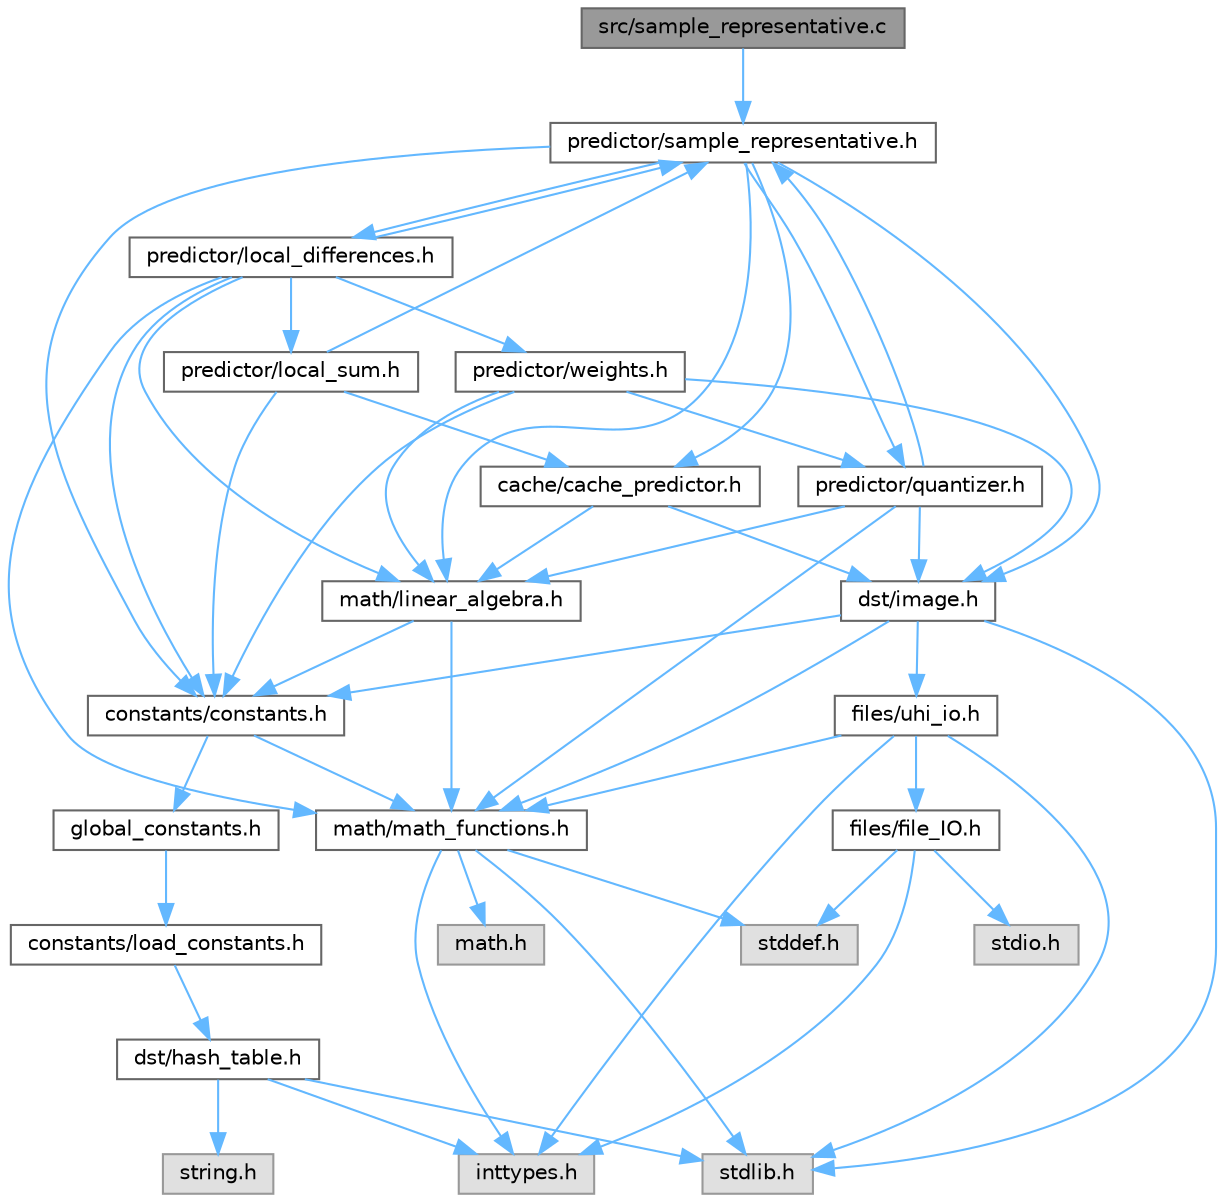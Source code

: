 digraph "src/sample_representative.c"
{
 // LATEX_PDF_SIZE
  bgcolor="transparent";
  edge [fontname=Helvetica,fontsize=10,labelfontname=Helvetica,labelfontsize=10];
  node [fontname=Helvetica,fontsize=10,shape=box,height=0.2,width=0.4];
  Node1 [id="Node000001",label="src/sample_representative.c",height=0.2,width=0.4,color="gray40", fillcolor="grey60", style="filled", fontcolor="black",tooltip=" "];
  Node1 -> Node2 [id="edge101_Node000001_Node000002",color="steelblue1",style="solid",tooltip=" "];
  Node2 [id="Node000002",label="predictor/sample_representative.h",height=0.2,width=0.4,color="grey40", fillcolor="white", style="filled",URL="$d1/dc1/a00092.html",tooltip=" "];
  Node2 -> Node3 [id="edge102_Node000002_Node000003",color="steelblue1",style="solid",tooltip=" "];
  Node3 [id="Node000003",label="dst/image.h",height=0.2,width=0.4,color="grey40", fillcolor="white", style="filled",URL="$d3/d00/a00113.html",tooltip=" "];
  Node3 -> Node4 [id="edge103_Node000003_Node000004",color="steelblue1",style="solid",tooltip=" "];
  Node4 [id="Node000004",label="math/math_functions.h",height=0.2,width=0.4,color="grey40", fillcolor="white", style="filled",URL="$d7/d9a/a00152.html",tooltip=" "];
  Node4 -> Node5 [id="edge104_Node000004_Node000005",color="steelblue1",style="solid",tooltip=" "];
  Node5 [id="Node000005",label="stdlib.h",height=0.2,width=0.4,color="grey60", fillcolor="#E0E0E0", style="filled",tooltip=" "];
  Node4 -> Node6 [id="edge105_Node000004_Node000006",color="steelblue1",style="solid",tooltip=" "];
  Node6 [id="Node000006",label="math.h",height=0.2,width=0.4,color="grey60", fillcolor="#E0E0E0", style="filled",tooltip=" "];
  Node4 -> Node7 [id="edge106_Node000004_Node000007",color="steelblue1",style="solid",tooltip=" "];
  Node7 [id="Node000007",label="inttypes.h",height=0.2,width=0.4,color="grey60", fillcolor="#E0E0E0", style="filled",tooltip=" "];
  Node4 -> Node8 [id="edge107_Node000004_Node000008",color="steelblue1",style="solid",tooltip=" "];
  Node8 [id="Node000008",label="stddef.h",height=0.2,width=0.4,color="grey60", fillcolor="#E0E0E0", style="filled",tooltip=" "];
  Node3 -> Node9 [id="edge108_Node000003_Node000009",color="steelblue1",style="solid",tooltip=" "];
  Node9 [id="Node000009",label="constants/constants.h",height=0.2,width=0.4,color="grey40", fillcolor="white", style="filled",URL="$d9/db6/a00146.html",tooltip=" "];
  Node9 -> Node4 [id="edge109_Node000009_Node000004",color="steelblue1",style="solid",tooltip=" "];
  Node9 -> Node10 [id="edge110_Node000009_Node000010",color="steelblue1",style="solid",tooltip=" "];
  Node10 [id="Node000010",label="global_constants.h",height=0.2,width=0.4,color="grey40", fillcolor="white", style="filled",URL="$d2/df5/a00137.html",tooltip=" "];
  Node10 -> Node11 [id="edge111_Node000010_Node000011",color="steelblue1",style="solid",tooltip=" "];
  Node11 [id="Node000011",label="constants/load_constants.h",height=0.2,width=0.4,color="grey40", fillcolor="white", style="filled",URL="$d7/dce/a00143.html",tooltip=" "];
  Node11 -> Node12 [id="edge112_Node000011_Node000012",color="steelblue1",style="solid",tooltip=" "];
  Node12 [id="Node000012",label="dst/hash_table.h",height=0.2,width=0.4,color="grey40", fillcolor="white", style="filled",URL="$df/d6a/a00119.html",tooltip=" "];
  Node12 -> Node5 [id="edge113_Node000012_Node000005",color="steelblue1",style="solid",tooltip=" "];
  Node12 -> Node7 [id="edge114_Node000012_Node000007",color="steelblue1",style="solid",tooltip=" "];
  Node12 -> Node13 [id="edge115_Node000012_Node000013",color="steelblue1",style="solid",tooltip=" "];
  Node13 [id="Node000013",label="string.h",height=0.2,width=0.4,color="grey60", fillcolor="#E0E0E0", style="filled",tooltip=" "];
  Node3 -> Node5 [id="edge116_Node000003_Node000005",color="steelblue1",style="solid",tooltip=" "];
  Node3 -> Node14 [id="edge117_Node000003_Node000014",color="steelblue1",style="solid",tooltip=" "];
  Node14 [id="Node000014",label="files/uhi_io.h",height=0.2,width=0.4,color="grey40", fillcolor="white", style="filled",URL="$d1/d88/a00128.html",tooltip=" "];
  Node14 -> Node7 [id="edge118_Node000014_Node000007",color="steelblue1",style="solid",tooltip=" "];
  Node14 -> Node5 [id="edge119_Node000014_Node000005",color="steelblue1",style="solid",tooltip=" "];
  Node14 -> Node15 [id="edge120_Node000014_Node000015",color="steelblue1",style="solid",tooltip=" "];
  Node15 [id="Node000015",label="files/file_IO.h",height=0.2,width=0.4,color="grey40", fillcolor="white", style="filled",URL="$df/dc8/a00122.html",tooltip=" "];
  Node15 -> Node7 [id="edge121_Node000015_Node000007",color="steelblue1",style="solid",tooltip=" "];
  Node15 -> Node8 [id="edge122_Node000015_Node000008",color="steelblue1",style="solid",tooltip=" "];
  Node15 -> Node16 [id="edge123_Node000015_Node000016",color="steelblue1",style="solid",tooltip=" "];
  Node16 [id="Node000016",label="stdio.h",height=0.2,width=0.4,color="grey60", fillcolor="#E0E0E0", style="filled",tooltip=" "];
  Node14 -> Node4 [id="edge124_Node000014_Node000004",color="steelblue1",style="solid",tooltip=" "];
  Node2 -> Node9 [id="edge125_Node000002_Node000009",color="steelblue1",style="solid",tooltip=" "];
  Node2 -> Node17 [id="edge126_Node000002_Node000017",color="steelblue1",style="solid",tooltip=" "];
  Node17 [id="Node000017",label="cache/cache_predictor.h",height=0.2,width=0.4,color="grey40", fillcolor="white", style="filled",URL="$db/db6/a00074.html",tooltip="Deprecated, Used as a buffer for debugging and temporary storage."];
  Node17 -> Node18 [id="edge127_Node000017_Node000018",color="steelblue1",style="solid",tooltip=" "];
  Node18 [id="Node000018",label="math/linear_algebra.h",height=0.2,width=0.4,color="grey40", fillcolor="white", style="filled",URL="$da/d1e/a00149.html",tooltip=" "];
  Node18 -> Node9 [id="edge128_Node000018_Node000009",color="steelblue1",style="solid",tooltip=" "];
  Node18 -> Node4 [id="edge129_Node000018_Node000004",color="steelblue1",style="solid",tooltip=" "];
  Node17 -> Node3 [id="edge130_Node000017_Node000003",color="steelblue1",style="solid",tooltip=" "];
  Node2 -> Node18 [id="edge131_Node000002_Node000018",color="steelblue1",style="solid",tooltip=" "];
  Node2 -> Node19 [id="edge132_Node000002_Node000019",color="steelblue1",style="solid",tooltip=" "];
  Node19 [id="Node000019",label="predictor/local_differences.h",height=0.2,width=0.4,color="grey40", fillcolor="white", style="filled",URL="$d4/d3a/a00101.html",tooltip=" "];
  Node19 -> Node9 [id="edge133_Node000019_Node000009",color="steelblue1",style="solid",tooltip=" "];
  Node19 -> Node18 [id="edge134_Node000019_Node000018",color="steelblue1",style="solid",tooltip=" "];
  Node19 -> Node4 [id="edge135_Node000019_Node000004",color="steelblue1",style="solid",tooltip=" "];
  Node19 -> Node20 [id="edge136_Node000019_Node000020",color="steelblue1",style="solid",tooltip=" "];
  Node20 [id="Node000020",label="predictor/local_sum.h",height=0.2,width=0.4,color="grey40", fillcolor="white", style="filled",URL="$df/d98/a00107.html",tooltip=" "];
  Node20 -> Node9 [id="edge137_Node000020_Node000009",color="steelblue1",style="solid",tooltip=" "];
  Node20 -> Node2 [id="edge138_Node000020_Node000002",color="steelblue1",style="solid",tooltip=" "];
  Node20 -> Node17 [id="edge139_Node000020_Node000017",color="steelblue1",style="solid",tooltip=" "];
  Node19 -> Node2 [id="edge140_Node000019_Node000002",color="steelblue1",style="solid",tooltip=" "];
  Node19 -> Node21 [id="edge141_Node000019_Node000021",color="steelblue1",style="solid",tooltip=" "];
  Node21 [id="Node000021",label="predictor/weights.h",height=0.2,width=0.4,color="grey40", fillcolor="white", style="filled",URL="$d9/d77/a00095.html",tooltip=" "];
  Node21 -> Node9 [id="edge142_Node000021_Node000009",color="steelblue1",style="solid",tooltip=" "];
  Node21 -> Node3 [id="edge143_Node000021_Node000003",color="steelblue1",style="solid",tooltip=" "];
  Node21 -> Node18 [id="edge144_Node000021_Node000018",color="steelblue1",style="solid",tooltip=" "];
  Node21 -> Node22 [id="edge145_Node000021_Node000022",color="steelblue1",style="solid",tooltip=" "];
  Node22 [id="Node000022",label="predictor/quantizer.h",height=0.2,width=0.4,color="grey40", fillcolor="white", style="filled",URL="$d1/d44/a00098.html",tooltip=" "];
  Node22 -> Node3 [id="edge146_Node000022_Node000003",color="steelblue1",style="solid",tooltip=" "];
  Node22 -> Node4 [id="edge147_Node000022_Node000004",color="steelblue1",style="solid",tooltip=" "];
  Node22 -> Node18 [id="edge148_Node000022_Node000018",color="steelblue1",style="solid",tooltip=" "];
  Node22 -> Node2 [id="edge149_Node000022_Node000002",color="steelblue1",style="solid",tooltip=" "];
  Node2 -> Node22 [id="edge150_Node000002_Node000022",color="steelblue1",style="solid",tooltip=" "];
}
